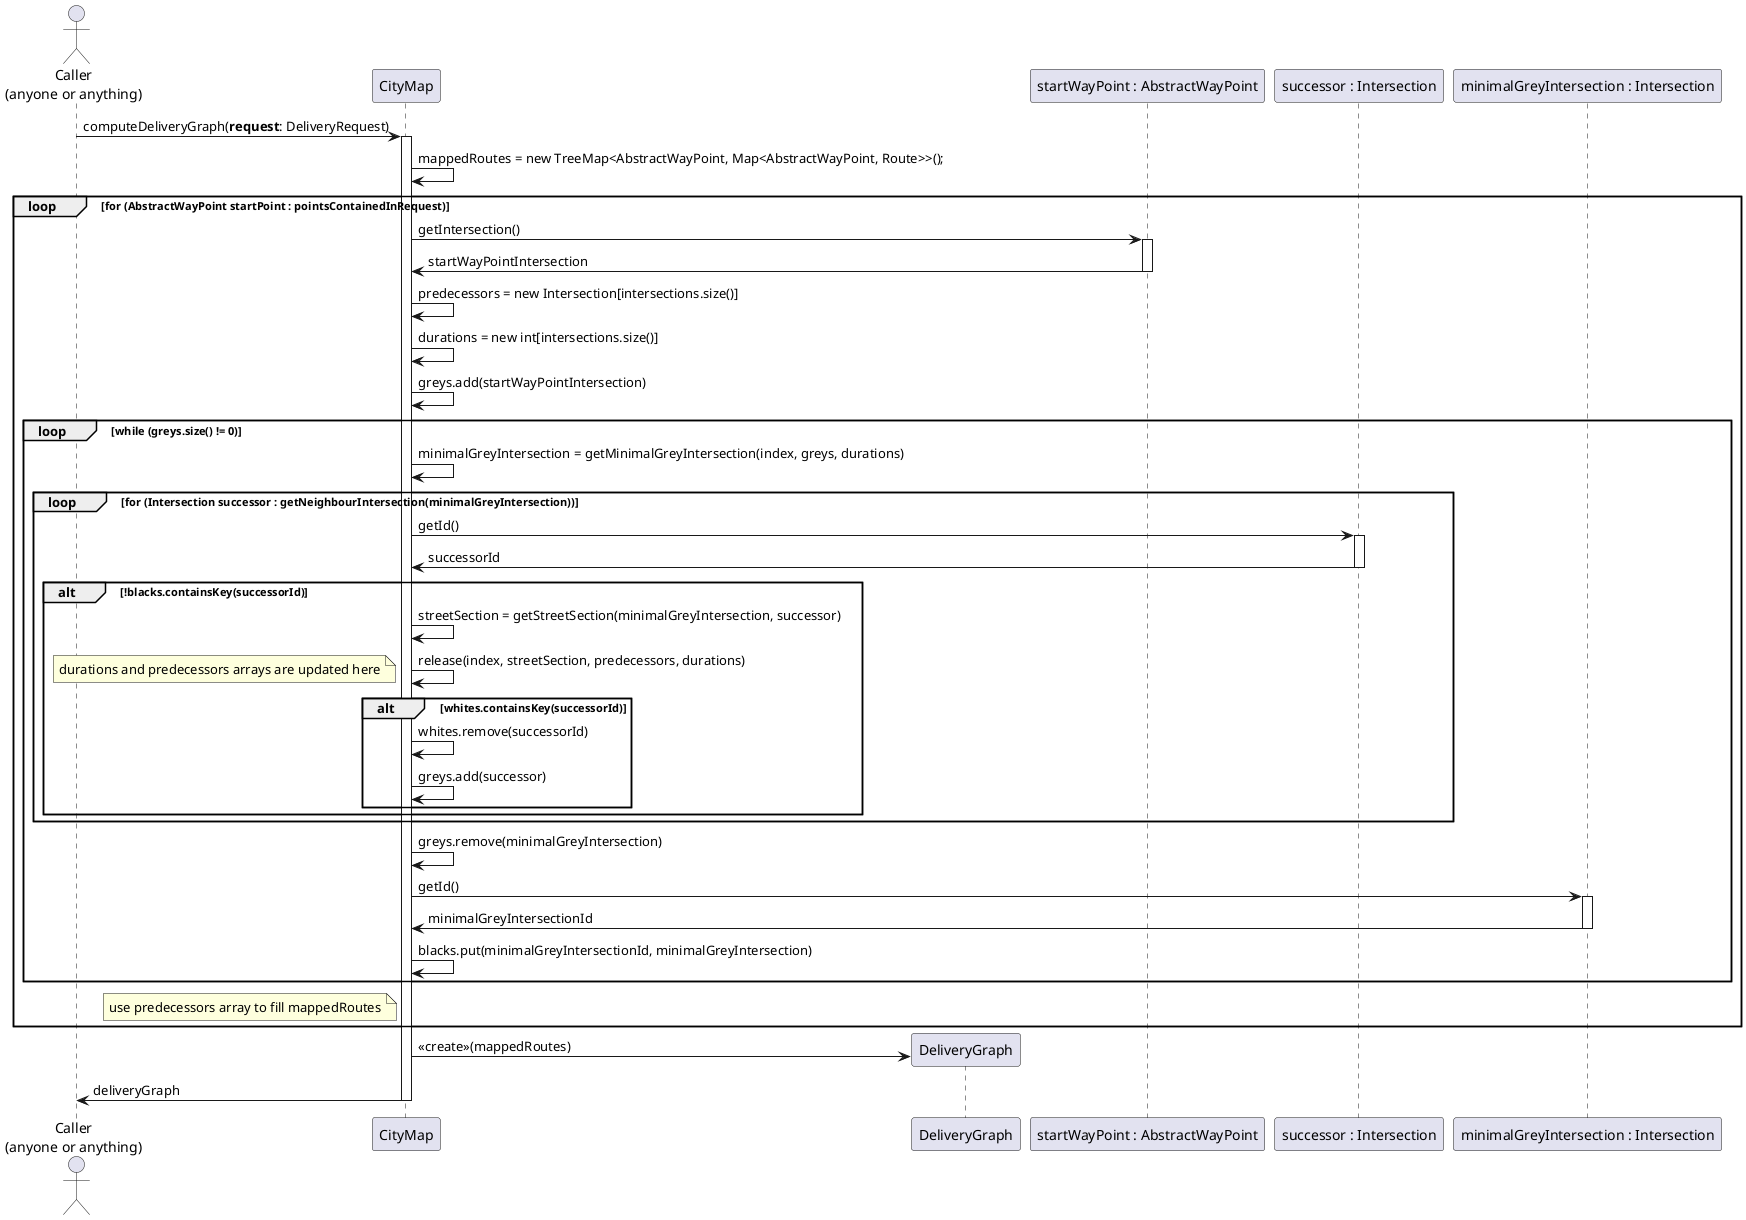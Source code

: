 @startuml
actor "Caller\n(anyone or anything)" as CPS
participant CityMap as CM
participant DeliveryGraph as DG
participant "startWayPoint : AbstractWayPoint" as SWP
participant "successor : Intersection" as S
participant "minimalGreyIntersection : Intersection" as MGI


CPS -> CM : computeDeliveryGraph(**request**: DeliveryRequest)
activate CM
CM -> CM : mappedRoutes = new TreeMap<AbstractWayPoint, Map<AbstractWayPoint, Route>>();
loop for (AbstractWayPoint startPoint : pointsContainedInRequest)
    CM -> SWP : getIntersection()
    activate SWP
    CM <- SWP : startWayPointIntersection
    deactivate SWP
    CM -> CM : predecessors = new Intersection[intersections.size()]
    CM -> CM : durations = new int[intersections.size()]
    CM -> CM : greys.add(startWayPointIntersection)
    loop while (greys.size() != 0)
        CM -> CM : minimalGreyIntersection = getMinimalGreyIntersection(index, greys, durations)
        loop for (Intersection successor : getNeighbourIntersection(minimalGreyIntersection))
            CM -> S : getId()
            activate S
            CM <- S : successorId
            deactivate S
            alt !blacks.containsKey(successorId)
                CM -> CM : streetSection = getStreetSection(minimalGreyIntersection, successor)
                CM -> CM : release(index, streetSection, predecessors, durations)
                note left
                    durations and predecessors arrays are updated here
                end note
                alt whites.containsKey(successorId)
                    CM -> CM : whites.remove(successorId)
                    CM -> CM : greys.add(successor)
                end
            end
        end
        CM -> CM : greys.remove(minimalGreyIntersection)
        CM -> MGI : getId()
        activate MGI
        CM <- MGI : minimalGreyIntersectionId
        deactivate MGI
        CM -> CM : blacks.put(minimalGreyIntersectionId, minimalGreyIntersection)
    end
    note left of CM
        use predecessors array to fill mappedRoutes
    end note
end
create DG
CM -> DG : <<create>>(mappedRoutes)
CPS <- CM : deliveryGraph
deactivate CM

@enduml